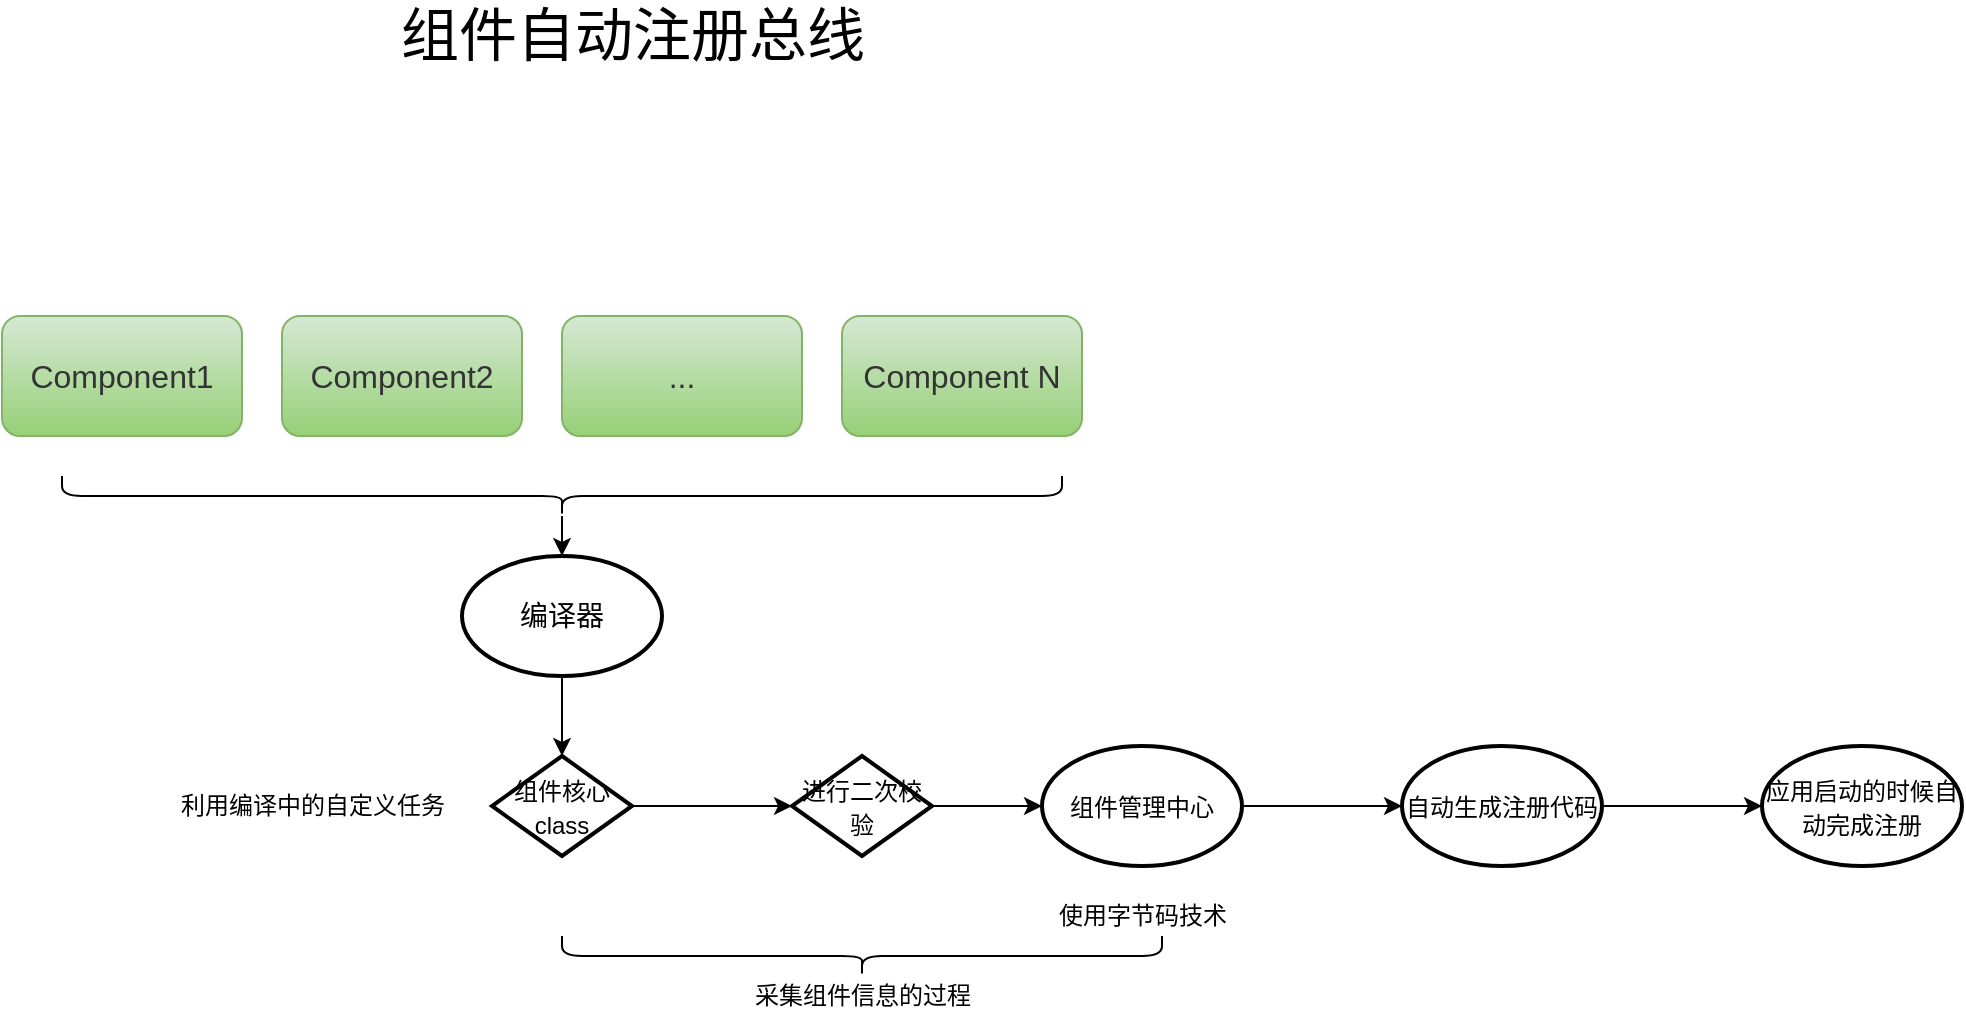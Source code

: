 <mxfile version="16.6.1" type="github">
  <diagram id="x_skaQiYI4Tjx6uRtxaL" name="第 1 页">
    <mxGraphModel dx="1426" dy="803" grid="1" gridSize="10" guides="1" tooltips="1" connect="1" arrows="1" fold="1" page="1" pageScale="1" pageWidth="3300" pageHeight="2339" math="0" shadow="0">
      <root>
        <mxCell id="0" />
        <mxCell id="1" parent="0" />
        <mxCell id="F08RS77w6YT9Qio6hHKI-1" value="&lt;span style=&quot;color: rgb(51 , 51 , 51) ; font-size: 16px&quot;&gt;Component1&lt;/span&gt;" style="rounded=1;whiteSpace=wrap;html=1;fillColor=#d5e8d4;gradientColor=#97d077;strokeColor=#82b366;" vertex="1" parent="1">
          <mxGeometry x="180" y="220" width="120" height="60" as="geometry" />
        </mxCell>
        <mxCell id="F08RS77w6YT9Qio6hHKI-2" value="&lt;font style=&quot;font-size: 29px&quot;&gt;组件自动注册总线&lt;/font&gt;" style="text;html=1;align=center;verticalAlign=middle;resizable=0;points=[];autosize=1;strokeColor=none;fillColor=none;" vertex="1" parent="1">
          <mxGeometry x="370" y="70" width="250" height="20" as="geometry" />
        </mxCell>
        <mxCell id="F08RS77w6YT9Qio6hHKI-3" value="&lt;span style=&quot;color: rgb(51 , 51 , 51) ; font-size: 16px&quot;&gt;Component2&lt;/span&gt;" style="rounded=1;whiteSpace=wrap;html=1;fillColor=#d5e8d4;gradientColor=#97d077;strokeColor=#82b366;" vertex="1" parent="1">
          <mxGeometry x="320" y="220" width="120" height="60" as="geometry" />
        </mxCell>
        <mxCell id="F08RS77w6YT9Qio6hHKI-4" value="&lt;font color=&quot;#333333&quot;&gt;&lt;span style=&quot;font-size: 16px&quot;&gt;...&lt;/span&gt;&lt;/font&gt;" style="rounded=1;whiteSpace=wrap;html=1;fillColor=#d5e8d4;gradientColor=#97d077;strokeColor=#82b366;" vertex="1" parent="1">
          <mxGeometry x="460" y="220" width="120" height="60" as="geometry" />
        </mxCell>
        <mxCell id="F08RS77w6YT9Qio6hHKI-5" value="&lt;span style=&quot;color: rgb(51 , 51 , 51) ; font-size: 16px&quot;&gt;Component N&lt;/span&gt;" style="rounded=1;whiteSpace=wrap;html=1;fillColor=#d5e8d4;gradientColor=#97d077;strokeColor=#82b366;" vertex="1" parent="1">
          <mxGeometry x="600" y="220" width="120" height="60" as="geometry" />
        </mxCell>
        <mxCell id="F08RS77w6YT9Qio6hHKI-13" value="" style="edgeStyle=orthogonalEdgeStyle;rounded=0;orthogonalLoop=1;jettySize=auto;html=1;fontSize=14;" edge="1" parent="1" source="F08RS77w6YT9Qio6hHKI-10" target="F08RS77w6YT9Qio6hHKI-12">
          <mxGeometry relative="1" as="geometry" />
        </mxCell>
        <mxCell id="F08RS77w6YT9Qio6hHKI-10" value="" style="shape=curlyBracket;whiteSpace=wrap;html=1;rounded=1;flipH=1;labelBackgroundColor=none;fontSize=14;direction=north;" vertex="1" parent="1">
          <mxGeometry x="210" y="300" width="500" height="20" as="geometry" />
        </mxCell>
        <mxCell id="F08RS77w6YT9Qio6hHKI-20" value="" style="edgeStyle=orthogonalEdgeStyle;rounded=0;orthogonalLoop=1;jettySize=auto;html=1;fontSize=14;" edge="1" parent="1" source="F08RS77w6YT9Qio6hHKI-11" target="F08RS77w6YT9Qio6hHKI-19">
          <mxGeometry relative="1" as="geometry" />
        </mxCell>
        <mxCell id="F08RS77w6YT9Qio6hHKI-11" value="&lt;font style=&quot;font-size: 12px&quot;&gt;组件核心class&lt;/font&gt;" style="strokeWidth=2;html=1;shape=mxgraph.flowchart.decision;whiteSpace=wrap;labelBackgroundColor=none;fontSize=14;" vertex="1" parent="1">
          <mxGeometry x="425" y="440" width="70" height="50" as="geometry" />
        </mxCell>
        <mxCell id="F08RS77w6YT9Qio6hHKI-14" value="" style="edgeStyle=orthogonalEdgeStyle;rounded=0;orthogonalLoop=1;jettySize=auto;html=1;fontSize=14;" edge="1" parent="1" source="F08RS77w6YT9Qio6hHKI-12" target="F08RS77w6YT9Qio6hHKI-11">
          <mxGeometry relative="1" as="geometry" />
        </mxCell>
        <mxCell id="F08RS77w6YT9Qio6hHKI-12" value="编译器" style="strokeWidth=2;html=1;shape=mxgraph.flowchart.start_1;whiteSpace=wrap;labelBackgroundColor=none;fontSize=14;" vertex="1" parent="1">
          <mxGeometry x="410" y="340" width="100" height="60" as="geometry" />
        </mxCell>
        <mxCell id="F08RS77w6YT9Qio6hHKI-22" value="" style="edgeStyle=orthogonalEdgeStyle;rounded=0;orthogonalLoop=1;jettySize=auto;html=1;fontSize=14;" edge="1" parent="1" source="F08RS77w6YT9Qio6hHKI-19" target="F08RS77w6YT9Qio6hHKI-21">
          <mxGeometry relative="1" as="geometry" />
        </mxCell>
        <mxCell id="F08RS77w6YT9Qio6hHKI-19" value="&lt;font style=&quot;font-size: 12px&quot;&gt;进行二次校验&lt;/font&gt;" style="strokeWidth=2;html=1;shape=mxgraph.flowchart.decision;whiteSpace=wrap;labelBackgroundColor=none;fontSize=14;" vertex="1" parent="1">
          <mxGeometry x="575" y="440" width="70" height="50" as="geometry" />
        </mxCell>
        <mxCell id="F08RS77w6YT9Qio6hHKI-28" value="" style="edgeStyle=orthogonalEdgeStyle;rounded=0;orthogonalLoop=1;jettySize=auto;html=1;fontSize=12;" edge="1" parent="1" source="F08RS77w6YT9Qio6hHKI-21" target="F08RS77w6YT9Qio6hHKI-27">
          <mxGeometry relative="1" as="geometry" />
        </mxCell>
        <mxCell id="F08RS77w6YT9Qio6hHKI-21" value="&lt;span style=&quot;font-size: 12px&quot;&gt;组件管理中心&lt;/span&gt;" style="ellipse;whiteSpace=wrap;html=1;fontSize=14;strokeWidth=2;labelBackgroundColor=none;" vertex="1" parent="1">
          <mxGeometry x="700" y="435" width="100" height="60" as="geometry" />
        </mxCell>
        <mxCell id="F08RS77w6YT9Qio6hHKI-23" value="使用字节码技术" style="text;html=1;align=center;verticalAlign=middle;resizable=0;points=[];autosize=1;strokeColor=none;fillColor=none;fontSize=12;" vertex="1" parent="1">
          <mxGeometry x="700" y="510" width="100" height="20" as="geometry" />
        </mxCell>
        <mxCell id="F08RS77w6YT9Qio6hHKI-24" value="利用编译中的自定义任务" style="text;html=1;align=center;verticalAlign=middle;resizable=0;points=[];autosize=1;strokeColor=none;fillColor=none;fontSize=12;" vertex="1" parent="1">
          <mxGeometry x="260" y="455" width="150" height="20" as="geometry" />
        </mxCell>
        <mxCell id="F08RS77w6YT9Qio6hHKI-25" value="" style="shape=curlyBracket;whiteSpace=wrap;html=1;rounded=1;flipH=1;labelBackgroundColor=none;fontSize=14;direction=north;" vertex="1" parent="1">
          <mxGeometry x="460" y="530" width="300" height="20" as="geometry" />
        </mxCell>
        <mxCell id="F08RS77w6YT9Qio6hHKI-26" value="采集组件信息的过程" style="text;html=1;align=center;verticalAlign=middle;resizable=0;points=[];autosize=1;strokeColor=none;fillColor=none;fontSize=12;" vertex="1" parent="1">
          <mxGeometry x="550" y="550" width="120" height="20" as="geometry" />
        </mxCell>
        <mxCell id="F08RS77w6YT9Qio6hHKI-30" value="" style="edgeStyle=orthogonalEdgeStyle;rounded=0;orthogonalLoop=1;jettySize=auto;html=1;fontSize=12;" edge="1" parent="1" source="F08RS77w6YT9Qio6hHKI-27" target="F08RS77w6YT9Qio6hHKI-29">
          <mxGeometry relative="1" as="geometry" />
        </mxCell>
        <mxCell id="F08RS77w6YT9Qio6hHKI-27" value="&lt;span style=&quot;font-size: 12px&quot;&gt;自动生成注册代码&lt;/span&gt;" style="ellipse;whiteSpace=wrap;html=1;fontSize=14;strokeWidth=2;labelBackgroundColor=none;" vertex="1" parent="1">
          <mxGeometry x="880" y="435" width="100" height="60" as="geometry" />
        </mxCell>
        <mxCell id="F08RS77w6YT9Qio6hHKI-29" value="&lt;span style=&quot;font-size: 12px&quot;&gt;应用启动的时候自动完成注册&lt;/span&gt;" style="ellipse;whiteSpace=wrap;html=1;fontSize=14;strokeWidth=2;labelBackgroundColor=none;" vertex="1" parent="1">
          <mxGeometry x="1060" y="435" width="100" height="60" as="geometry" />
        </mxCell>
      </root>
    </mxGraphModel>
  </diagram>
</mxfile>
